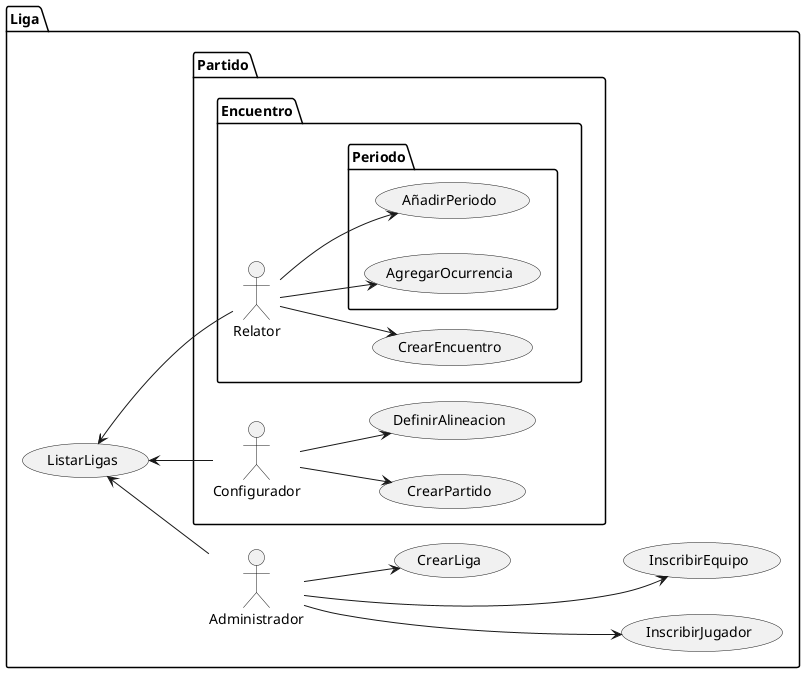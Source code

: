 @startuml
left to right direction

package Liga {

    package Partido {

        actor Configurador

        usecase CrearPartido
        usecase DefinirAlineacion

        Configurador --> CrearPartido
        Configurador --> DefinirAlineacion


        package Encuentro {

            actor Relator
            usecase CrearEncuentro

            Relator --> CrearEncuentro

            package Periodo {
                usecase AñadirPeriodo
                useCase AgregarOcurrencia

                Relator --> AñadirPeriodo
                Relator --> AgregarOcurrencia

            }
        }
    }

    actor Administrador    

    usecase InscribirJugador
    usecase InscribirEquipo

    usecase ListarLigas
    usecase CrearLiga

    Administrador ---> InscribirEquipo
    Administrador ---> InscribirJugador


    Administrador --> CrearLiga
    Administrador -u-> ListarLigas
    Relator -u-> ListarLigas
    Configurador -u-> ListarLigas
}

@enduml
